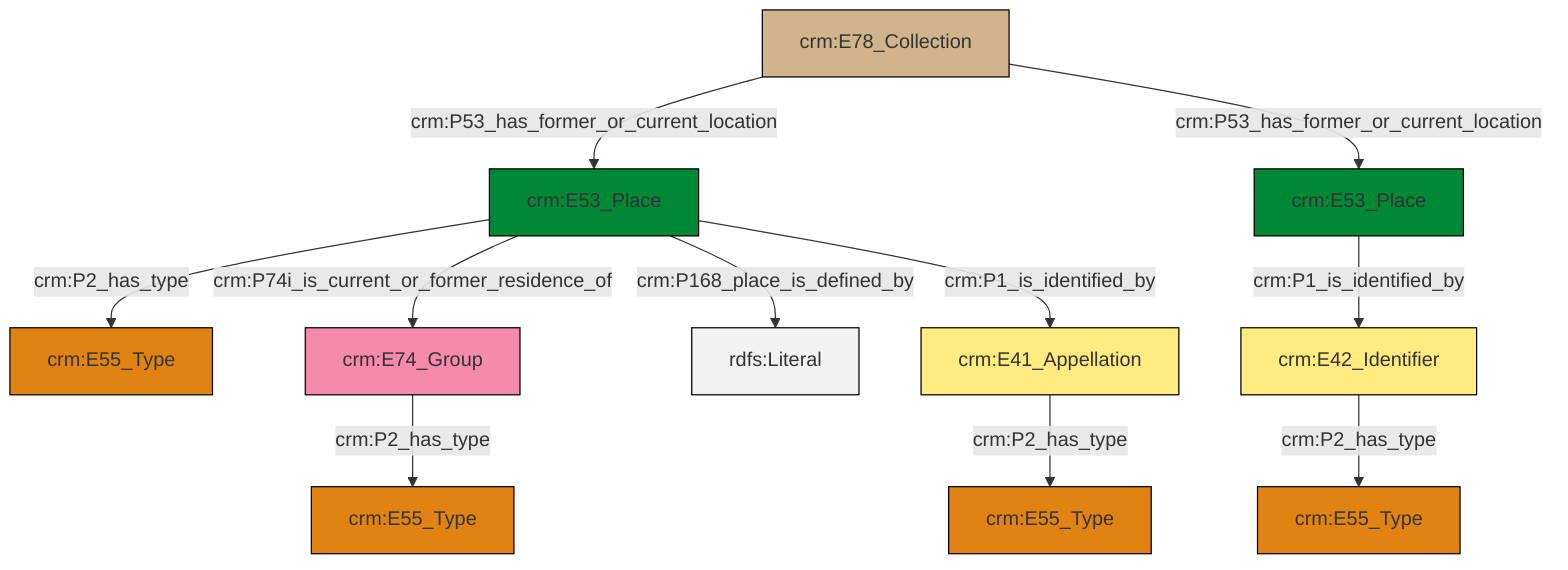 graph TD
classDef Literal fill:#f2f2f2,stroke:#000000;
classDef CRM_Entity fill:#FFFFFF,stroke:#000000;
classDef Temporal_Entity fill:#00C9E6, stroke:#000000;
classDef Type fill:#E18312, stroke:#000000;
classDef Time-Span fill:#2C9C91, stroke:#000000;
classDef Appellation fill:#FFEB7F, stroke:#000000;
classDef Place fill:#008836, stroke:#000000;
classDef Persistent_Item fill:#B266B2, stroke:#000000;
classDef Conceptual_Object fill:#FFD700, stroke:#000000;
classDef Physical_Thing fill:#D2B48C, stroke:#000000;
classDef Actor fill:#f58aad, stroke:#000000;
classDef PC_Classes fill:#4ce600, stroke:#000000;
classDef Multi fill:#cccccc,stroke:#000000;

6["crm:E53_Place"]:::Place -->|crm:P1_is_identified_by| 7["crm:E42_Identifier"]:::Appellation
2["crm:E78_Collection"]:::Physical_Thing -->|crm:P53_has_former_or_current_location| 8["crm:E53_Place"]:::Place
8["crm:E53_Place"]:::Place -->|crm:P2_has_type| 12["crm:E55_Type"]:::Type
8["crm:E53_Place"]:::Place -->|crm:P74i_is_current_or_former_residence_of| 0["crm:E74_Group"]:::Actor
2["crm:E78_Collection"]:::Physical_Thing -->|crm:P53_has_former_or_current_location| 6["crm:E53_Place"]:::Place
7["crm:E42_Identifier"]:::Appellation -->|crm:P2_has_type| 13["crm:E55_Type"]:::Type
0["crm:E74_Group"]:::Actor -->|crm:P2_has_type| 14["crm:E55_Type"]:::Type
8["crm:E53_Place"]:::Place -->|crm:P168_place_is_defined_by| 16[rdfs:Literal]:::Literal
8["crm:E53_Place"]:::Place -->|crm:P1_is_identified_by| 4["crm:E41_Appellation"]:::Appellation
4["crm:E41_Appellation"]:::Appellation -->|crm:P2_has_type| 9["crm:E55_Type"]:::Type